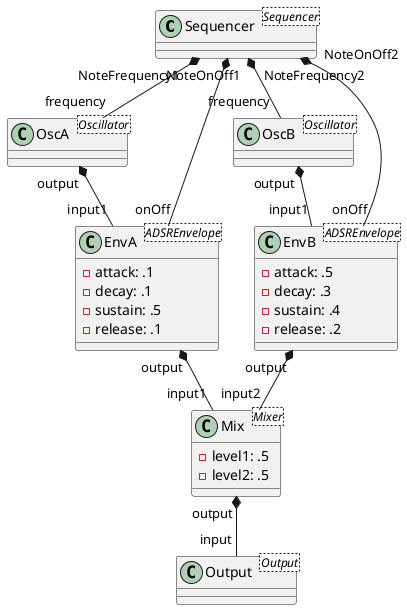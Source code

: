 @startuml test

class Sequencer <Sequencer> {
}

class OscA <Oscillator> {
}

class OscB <Oscillator> {
}

class EnvA <ADSREnvelope> {
	- attack: .1
	- decay: .1
	- sustain: .5
	- release: .1
}

class EnvB <ADSREnvelope> {
	- attack: .5
	- decay: .3
	- sustain: .4
	- release: .2
}

class Mix <Mixer> {
	- level1: .5
	- level2: .5
}

class Output <Output> {
}

Sequencer "NoteOnOff1" *-- "onOff" EnvA
Sequencer "NoteOnOff2" *-- "onOff" EnvB
Sequencer "NoteFrequency1" *-- "frequency" OscA
Sequencer "NoteFrequency2" *-- "frequency" OscB

OscA "output" *-- "input1" EnvA
OscB "output" *-- "input1" EnvB
EnvA "output" *-- "input1" Mix
EnvB "output" *-- "input2" Mix
Mix "output" *-- "input" Output

@enduml
